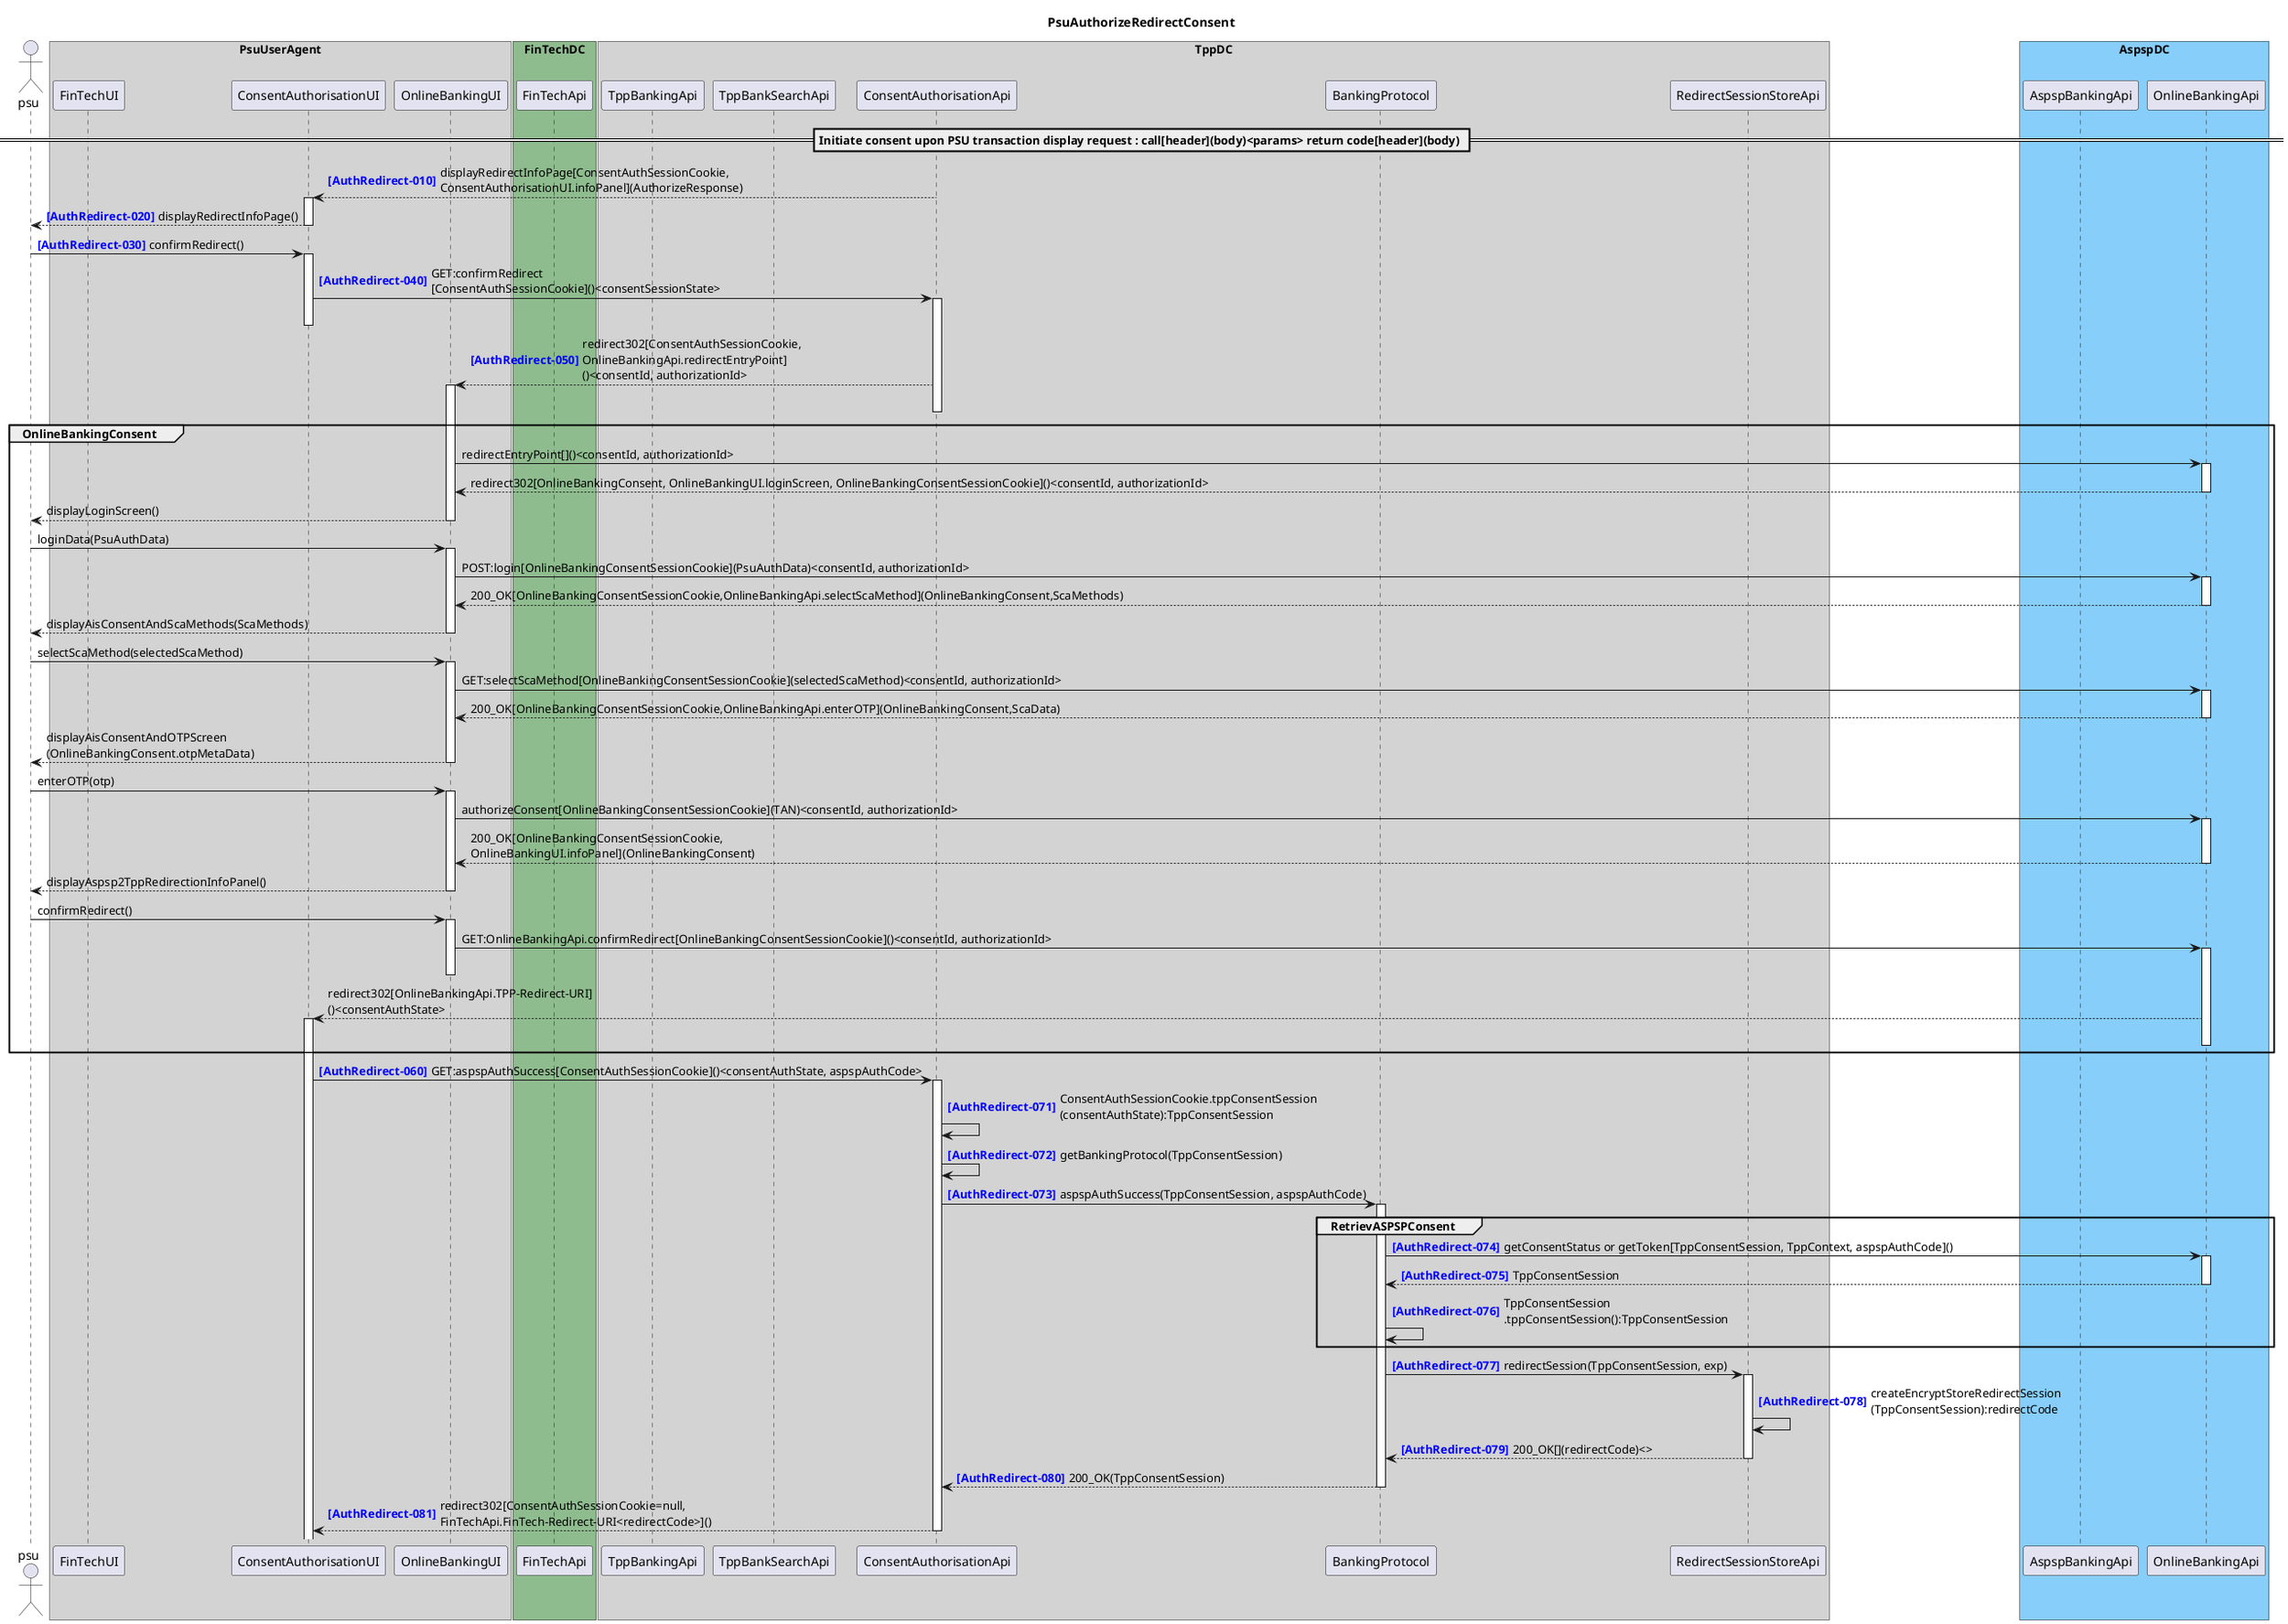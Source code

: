 @startuml PsuAuthorizeRedirectConsent
title PsuAuthorizeRedirectConsent
autonumber 10 10 "<b><color blue>[AuthRedirect-000]</color></b>"
actor psu

box "PsuUserAgent" #LightGray
    participant "FinTechUI" as FinTechUI
    participant "ConsentAuthorisationUI" as ConsentAuthorisationUI
    participant "OnlineBankingUI" as OnlineBankingUI
end box
box "FinTechDC" #DarkSeaGreen
    participant "FinTechApi" as FinTechApi
end box
box "TppDC" #LightGray
    participant "TppBankingApi" as TppBankingApi
    participant "TppBankSearchApi" as TppBankSearchApi
    participant "ConsentAuthorisationApi" as ConsentAuthorisationApi

    participant "BankingProtocol" as BankingProtocol
    participant "RedirectSessionStoreApi" as RedirectSessionStoreApi
end box
box "AspspDC" #LightSkyBlue
	participant "AspspBankingApi" as AspspBankingApi
    participant "OnlineBankingApi" as OnlineBankingApi
end box

== Initiate consent upon PSU transaction display request : call[header](body)<params> return code[header](body) ==

ConsentAuthorisationApi --> ConsentAuthorisationUI ++ : displayRedirectInfoPage[ConsentAuthSessionCookie,\nConsentAuthorisationUI.infoPanel](AuthorizeResponse)
ConsentAuthorisationUI --> psu : displayRedirectInfoPage()
deactivate ConsentAuthorisationUI
psu -> ConsentAuthorisationUI ++ : confirmRedirect()
ConsentAuthorisationUI -> ConsentAuthorisationApi ++ : GET:confirmRedirect\n[ConsentAuthSessionCookie]()<consentSessionState>
deactivate ConsentAuthorisationUI
ConsentAuthorisationApi --> OnlineBankingUI ++ : redirect302[ConsentAuthSessionCookie,\nOnlineBankingApi.redirectEntryPoint]\n()<consentId, authorizationId>
deactivate ConsentAuthorisationApi
autonumber stop
group OnlineBankingConsent
    OnlineBankingUI -> OnlineBankingApi ++ : redirectEntryPoint[]()<consentId, authorizationId>
    return redirect302[OnlineBankingConsent, OnlineBankingUI.loginScreen, OnlineBankingConsentSessionCookie]()<consentId, authorizationId>
    OnlineBankingUI --> psu : displayLoginScreen()
    deactivate OnlineBankingUI
    psu -> OnlineBankingUI ++ : loginData(PsuAuthData)
    OnlineBankingUI -> OnlineBankingApi ++ : POST:login[OnlineBankingConsentSessionCookie](PsuAuthData)<consentId, authorizationId> 
    return 200_OK[OnlineBankingConsentSessionCookie,OnlineBankingApi.selectScaMethod](OnlineBankingConsent,ScaMethods)
    return displayAisConsentAndScaMethods(ScaMethods)
    psu -> OnlineBankingUI ++ : selectScaMethod(selectedScaMethod)
    OnlineBankingUI -> OnlineBankingApi ++ : GET:selectScaMethod[OnlineBankingConsentSessionCookie](selectedScaMethod)<consentId, authorizationId> 
    return 200_OK[OnlineBankingConsentSessionCookie,OnlineBankingApi.enterOTP](OnlineBankingConsent,ScaData)
    return displayAisConsentAndOTPScreen\n(OnlineBankingConsent.otpMetaData)
    psu -> OnlineBankingUI ++ : enterOTP(otp)
    OnlineBankingUI -> OnlineBankingApi ++ : authorizeConsent[OnlineBankingConsentSessionCookie](TAN)<consentId, authorizationId> 
    return 200_OK[OnlineBankingConsentSessionCookie,\nOnlineBankingUI.infoPanel](OnlineBankingConsent)
    OnlineBankingUI --> psu : displayAspsp2TppRedirectionInfoPanel()
    deactivate OnlineBankingUI
    psu -> OnlineBankingUI ++ : confirmRedirect()
    OnlineBankingUI -> OnlineBankingApi ++ : GET:OnlineBankingApi.confirmRedirect[OnlineBankingConsentSessionCookie]()<consentId, authorizationId>
    deactivate OnlineBankingUI
    OnlineBankingApi --> ConsentAuthorisationUI ++ : redirect302[OnlineBankingApi.TPP-Redirect-URI]\n()<consentAuthState>
    deactivate OnlineBankingApi
end
autonumber resume
activate ConsentAuthorisationUI
ConsentAuthorisationUI -> ConsentAuthorisationApi ++ : GET:aspspAuthSuccess[ConsentAuthSessionCookie]()<consentAuthState, aspspAuthCode>
autonumber 71 1 "<b><color blue>[AuthRedirect-000]"
ConsentAuthorisationApi -> ConsentAuthorisationApi : ConsentAuthSessionCookie.tppConsentSession\n(consentAuthState):TppConsentSession
ConsentAuthorisationApi -> ConsentAuthorisationApi : getBankingProtocol(TppConsentSession)
ConsentAuthorisationApi -> BankingProtocol ++ : aspspAuthSuccess(TppConsentSession, aspspAuthCode)
group RetrievASPSPConsent
BankingProtocol -> OnlineBankingApi ++ : getConsentStatus or getToken[TppConsentSession, TppContext, aspspAuthCode]()
return TppConsentSession
BankingProtocol -> BankingProtocol : TppConsentSession\n.tppConsentSession():TppConsentSession
end
BankingProtocol -> RedirectSessionStoreApi ++ : redirectSession(TppConsentSession, exp)
RedirectSessionStoreApi -> RedirectSessionStoreApi : createEncryptStoreRedirectSession\n(TppConsentSession):redirectCode
return 200_OK[](redirectCode)<>
return 200_OK(TppConsentSession)
return redirect302[ConsentAuthSessionCookie=null,\nFinTechApi.FinTech-Redirect-URI<redirectCode>]()
@enduml
